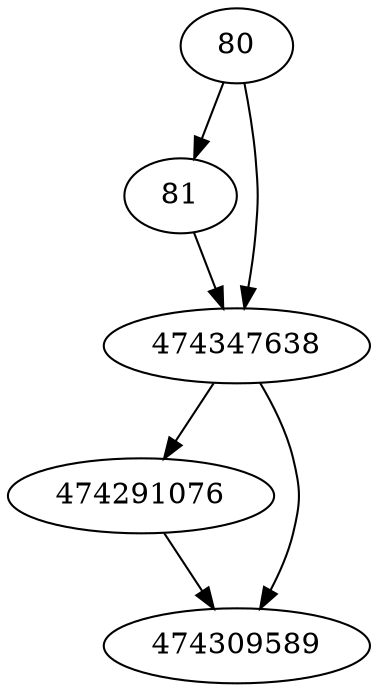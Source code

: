 strict digraph  {
474291076;
80;
81;
474309589;
474347638;
474291076 -> 474309589;
80 -> 474347638;
80 -> 81;
81 -> 474347638;
474347638 -> 474291076;
474347638 -> 474309589;
}
